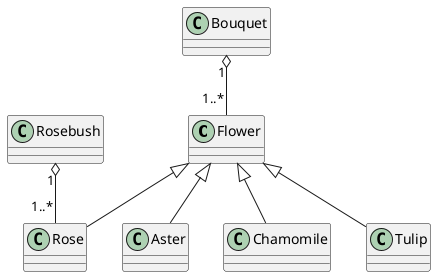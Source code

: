 @startuml

Flower <|-- Rose
Flower <|-- Aster 
Flower <|-- Chamomile
Flower <|-- Tulip

Bouquet "1" o-- "1..*" Flower

Rosebush "1" o--  "1..*" Rose

@enduml